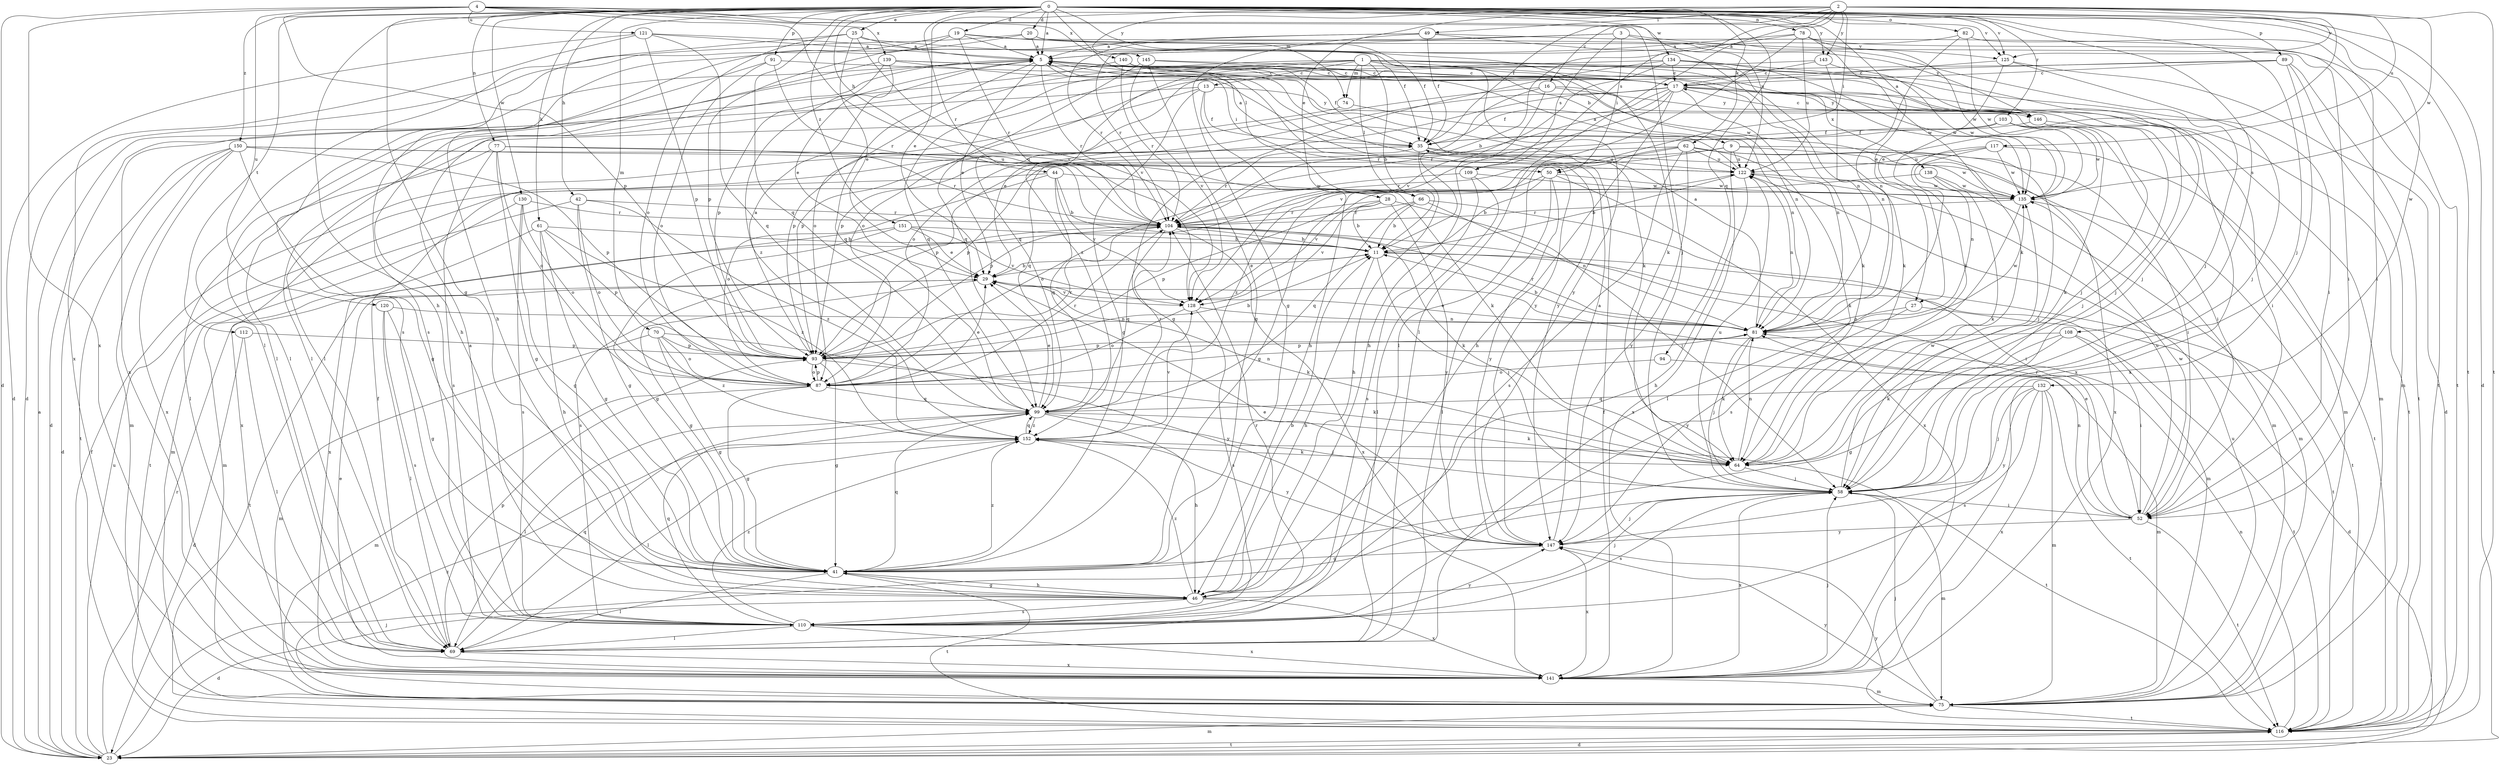 strict digraph  {
0;
1;
2;
3;
4;
5;
9;
11;
13;
16;
17;
19;
20;
23;
25;
27;
28;
29;
35;
41;
42;
44;
46;
49;
50;
52;
58;
61;
62;
64;
66;
69;
70;
74;
75;
77;
78;
81;
82;
87;
89;
91;
93;
94;
99;
103;
104;
108;
109;
110;
112;
116;
117;
120;
121;
122;
125;
128;
130;
132;
134;
135;
138;
139;
140;
141;
143;
145;
146;
147;
150;
151;
152;
0 -> 5  [label=a];
0 -> 19  [label=d];
0 -> 20  [label=d];
0 -> 23  [label=d];
0 -> 25  [label=e];
0 -> 27  [label=e];
0 -> 41  [label=g];
0 -> 42  [label=h];
0 -> 44  [label=h];
0 -> 46  [label=h];
0 -> 58  [label=j];
0 -> 61  [label=k];
0 -> 62  [label=k];
0 -> 66  [label=l];
0 -> 70  [label=m];
0 -> 74  [label=m];
0 -> 77  [label=n];
0 -> 78  [label=n];
0 -> 82  [label=o];
0 -> 89  [label=p];
0 -> 91  [label=p];
0 -> 94  [label=q];
0 -> 99  [label=q];
0 -> 103  [label=r];
0 -> 104  [label=r];
0 -> 108  [label=s];
0 -> 112  [label=t];
0 -> 116  [label=t];
0 -> 125  [label=v];
0 -> 130  [label=w];
0 -> 132  [label=w];
0 -> 134  [label=w];
0 -> 143  [label=y];
0 -> 150  [label=z];
0 -> 151  [label=z];
1 -> 9  [label=b];
1 -> 11  [label=b];
1 -> 13  [label=c];
1 -> 58  [label=j];
1 -> 64  [label=k];
1 -> 66  [label=l];
1 -> 74  [label=m];
1 -> 81  [label=n];
1 -> 87  [label=o];
1 -> 99  [label=q];
1 -> 135  [label=w];
1 -> 138  [label=x];
1 -> 152  [label=z];
2 -> 16  [label=c];
2 -> 27  [label=e];
2 -> 28  [label=e];
2 -> 29  [label=e];
2 -> 35  [label=f];
2 -> 49  [label=i];
2 -> 50  [label=i];
2 -> 69  [label=l];
2 -> 109  [label=s];
2 -> 116  [label=t];
2 -> 117  [label=u];
2 -> 125  [label=v];
2 -> 135  [label=w];
2 -> 143  [label=y];
2 -> 145  [label=y];
3 -> 50  [label=i];
3 -> 58  [label=j];
3 -> 93  [label=p];
3 -> 104  [label=r];
3 -> 109  [label=s];
3 -> 125  [label=v];
4 -> 23  [label=d];
4 -> 58  [label=j];
4 -> 93  [label=p];
4 -> 120  [label=u];
4 -> 121  [label=u];
4 -> 122  [label=u];
4 -> 125  [label=v];
4 -> 128  [label=v];
4 -> 139  [label=x];
4 -> 140  [label=x];
4 -> 141  [label=x];
5 -> 17  [label=c];
5 -> 29  [label=e];
5 -> 50  [label=i];
5 -> 64  [label=k];
5 -> 69  [label=l];
5 -> 93  [label=p];
5 -> 99  [label=q];
5 -> 104  [label=r];
9 -> 41  [label=g];
9 -> 58  [label=j];
9 -> 93  [label=p];
9 -> 122  [label=u];
9 -> 135  [label=w];
9 -> 141  [label=x];
11 -> 29  [label=e];
11 -> 46  [label=h];
11 -> 58  [label=j];
11 -> 75  [label=m];
11 -> 116  [label=t];
13 -> 23  [label=d];
13 -> 35  [label=f];
13 -> 41  [label=g];
13 -> 46  [label=h];
13 -> 93  [label=p];
13 -> 146  [label=y];
16 -> 29  [label=e];
16 -> 46  [label=h];
16 -> 58  [label=j];
16 -> 104  [label=r];
16 -> 146  [label=y];
17 -> 35  [label=f];
17 -> 46  [label=h];
17 -> 52  [label=i];
17 -> 58  [label=j];
17 -> 75  [label=m];
17 -> 81  [label=n];
17 -> 87  [label=o];
17 -> 93  [label=p];
17 -> 104  [label=r];
17 -> 116  [label=t];
17 -> 128  [label=v];
17 -> 146  [label=y];
19 -> 5  [label=a];
19 -> 35  [label=f];
19 -> 46  [label=h];
19 -> 104  [label=r];
19 -> 110  [label=s];
19 -> 146  [label=y];
20 -> 5  [label=a];
20 -> 23  [label=d];
20 -> 35  [label=f];
20 -> 52  [label=i];
20 -> 110  [label=s];
23 -> 5  [label=a];
23 -> 35  [label=f];
23 -> 58  [label=j];
23 -> 75  [label=m];
23 -> 104  [label=r];
23 -> 116  [label=t];
23 -> 122  [label=u];
25 -> 5  [label=a];
25 -> 29  [label=e];
25 -> 64  [label=k];
25 -> 69  [label=l];
25 -> 87  [label=o];
25 -> 128  [label=v];
27 -> 23  [label=d];
27 -> 81  [label=n];
27 -> 147  [label=y];
28 -> 11  [label=b];
28 -> 58  [label=j];
28 -> 93  [label=p];
28 -> 104  [label=r];
28 -> 128  [label=v];
28 -> 147  [label=y];
29 -> 11  [label=b];
29 -> 41  [label=g];
29 -> 64  [label=k];
29 -> 116  [label=t];
29 -> 128  [label=v];
35 -> 5  [label=a];
35 -> 46  [label=h];
35 -> 75  [label=m];
35 -> 104  [label=r];
35 -> 122  [label=u];
41 -> 46  [label=h];
41 -> 69  [label=l];
41 -> 99  [label=q];
41 -> 116  [label=t];
41 -> 152  [label=z];
42 -> 41  [label=g];
42 -> 87  [label=o];
42 -> 104  [label=r];
42 -> 116  [label=t];
42 -> 152  [label=z];
44 -> 11  [label=b];
44 -> 87  [label=o];
44 -> 99  [label=q];
44 -> 128  [label=v];
44 -> 135  [label=w];
44 -> 141  [label=x];
46 -> 11  [label=b];
46 -> 23  [label=d];
46 -> 41  [label=g];
46 -> 58  [label=j];
46 -> 110  [label=s];
46 -> 141  [label=x];
46 -> 152  [label=z];
49 -> 5  [label=a];
49 -> 35  [label=f];
49 -> 41  [label=g];
49 -> 81  [label=n];
49 -> 104  [label=r];
49 -> 116  [label=t];
50 -> 11  [label=b];
50 -> 69  [label=l];
50 -> 93  [label=p];
50 -> 135  [label=w];
50 -> 141  [label=x];
50 -> 147  [label=y];
52 -> 29  [label=e];
52 -> 81  [label=n];
52 -> 104  [label=r];
52 -> 116  [label=t];
52 -> 122  [label=u];
52 -> 135  [label=w];
52 -> 147  [label=y];
58 -> 52  [label=i];
58 -> 75  [label=m];
58 -> 110  [label=s];
58 -> 122  [label=u];
58 -> 135  [label=w];
58 -> 141  [label=x];
61 -> 11  [label=b];
61 -> 41  [label=g];
61 -> 46  [label=h];
61 -> 75  [label=m];
61 -> 93  [label=p];
61 -> 152  [label=z];
62 -> 52  [label=i];
62 -> 64  [label=k];
62 -> 93  [label=p];
62 -> 104  [label=r];
62 -> 110  [label=s];
62 -> 122  [label=u];
62 -> 141  [label=x];
62 -> 147  [label=y];
62 -> 152  [label=z];
64 -> 58  [label=j];
64 -> 81  [label=n];
66 -> 11  [label=b];
66 -> 52  [label=i];
66 -> 81  [label=n];
66 -> 99  [label=q];
66 -> 104  [label=r];
69 -> 35  [label=f];
69 -> 93  [label=p];
69 -> 99  [label=q];
69 -> 141  [label=x];
70 -> 41  [label=g];
70 -> 75  [label=m];
70 -> 87  [label=o];
70 -> 93  [label=p];
70 -> 147  [label=y];
70 -> 152  [label=z];
74 -> 81  [label=n];
74 -> 93  [label=p];
75 -> 58  [label=j];
75 -> 116  [label=t];
75 -> 122  [label=u];
75 -> 147  [label=y];
75 -> 152  [label=z];
77 -> 41  [label=g];
77 -> 69  [label=l];
77 -> 87  [label=o];
77 -> 104  [label=r];
77 -> 110  [label=s];
77 -> 122  [label=u];
78 -> 5  [label=a];
78 -> 11  [label=b];
78 -> 64  [label=k];
78 -> 69  [label=l];
78 -> 116  [label=t];
78 -> 122  [label=u];
78 -> 135  [label=w];
81 -> 5  [label=a];
81 -> 11  [label=b];
81 -> 29  [label=e];
81 -> 58  [label=j];
81 -> 64  [label=k];
81 -> 93  [label=p];
81 -> 104  [label=r];
81 -> 135  [label=w];
82 -> 5  [label=a];
82 -> 52  [label=i];
82 -> 81  [label=n];
82 -> 135  [label=w];
87 -> 29  [label=e];
87 -> 41  [label=g];
87 -> 75  [label=m];
87 -> 81  [label=n];
87 -> 93  [label=p];
87 -> 99  [label=q];
87 -> 104  [label=r];
89 -> 17  [label=c];
89 -> 69  [label=l];
89 -> 75  [label=m];
89 -> 87  [label=o];
89 -> 116  [label=t];
89 -> 141  [label=x];
91 -> 17  [label=c];
91 -> 69  [label=l];
91 -> 87  [label=o];
91 -> 104  [label=r];
93 -> 5  [label=a];
93 -> 11  [label=b];
93 -> 41  [label=g];
93 -> 64  [label=k];
93 -> 87  [label=o];
93 -> 104  [label=r];
94 -> 75  [label=m];
94 -> 87  [label=o];
99 -> 29  [label=e];
99 -> 46  [label=h];
99 -> 58  [label=j];
99 -> 64  [label=k];
99 -> 69  [label=l];
99 -> 104  [label=r];
99 -> 152  [label=z];
103 -> 35  [label=f];
103 -> 52  [label=i];
103 -> 64  [label=k];
103 -> 99  [label=q];
103 -> 135  [label=w];
104 -> 11  [label=b];
104 -> 64  [label=k];
104 -> 99  [label=q];
104 -> 110  [label=s];
104 -> 141  [label=x];
108 -> 41  [label=g];
108 -> 52  [label=i];
108 -> 64  [label=k];
108 -> 93  [label=p];
108 -> 116  [label=t];
109 -> 69  [label=l];
109 -> 87  [label=o];
109 -> 110  [label=s];
109 -> 135  [label=w];
110 -> 5  [label=a];
110 -> 69  [label=l];
110 -> 99  [label=q];
110 -> 104  [label=r];
110 -> 141  [label=x];
110 -> 147  [label=y];
110 -> 152  [label=z];
112 -> 23  [label=d];
112 -> 69  [label=l];
112 -> 93  [label=p];
116 -> 23  [label=d];
116 -> 81  [label=n];
116 -> 147  [label=y];
117 -> 69  [label=l];
117 -> 81  [label=n];
117 -> 116  [label=t];
117 -> 122  [label=u];
117 -> 135  [label=w];
120 -> 41  [label=g];
120 -> 69  [label=l];
120 -> 81  [label=n];
120 -> 110  [label=s];
121 -> 5  [label=a];
121 -> 23  [label=d];
121 -> 93  [label=p];
121 -> 99  [label=q];
121 -> 141  [label=x];
121 -> 147  [label=y];
122 -> 5  [label=a];
122 -> 11  [label=b];
122 -> 46  [label=h];
122 -> 81  [label=n];
122 -> 135  [label=w];
125 -> 17  [label=c];
125 -> 23  [label=d];
125 -> 58  [label=j];
125 -> 64  [label=k];
128 -> 81  [label=n];
128 -> 87  [label=o];
128 -> 110  [label=s];
130 -> 41  [label=g];
130 -> 75  [label=m];
130 -> 87  [label=o];
130 -> 104  [label=r];
130 -> 110  [label=s];
132 -> 58  [label=j];
132 -> 75  [label=m];
132 -> 99  [label=q];
132 -> 110  [label=s];
132 -> 116  [label=t];
132 -> 141  [label=x];
132 -> 147  [label=y];
134 -> 17  [label=c];
134 -> 41  [label=g];
134 -> 64  [label=k];
134 -> 69  [label=l];
134 -> 128  [label=v];
134 -> 135  [label=w];
134 -> 141  [label=x];
135 -> 104  [label=r];
135 -> 110  [label=s];
135 -> 116  [label=t];
138 -> 64  [label=k];
138 -> 75  [label=m];
138 -> 128  [label=v];
138 -> 135  [label=w];
139 -> 17  [label=c];
139 -> 29  [label=e];
139 -> 46  [label=h];
139 -> 135  [label=w];
139 -> 147  [label=y];
139 -> 152  [label=z];
140 -> 17  [label=c];
140 -> 35  [label=f];
140 -> 104  [label=r];
140 -> 141  [label=x];
140 -> 147  [label=y];
141 -> 29  [label=e];
141 -> 35  [label=f];
141 -> 58  [label=j];
141 -> 75  [label=m];
143 -> 17  [label=c];
143 -> 81  [label=n];
143 -> 99  [label=q];
143 -> 135  [label=w];
145 -> 17  [label=c];
145 -> 41  [label=g];
145 -> 52  [label=i];
145 -> 99  [label=q];
145 -> 128  [label=v];
146 -> 5  [label=a];
146 -> 17  [label=c];
146 -> 35  [label=f];
146 -> 58  [label=j];
146 -> 75  [label=m];
147 -> 5  [label=a];
147 -> 29  [label=e];
147 -> 41  [label=g];
147 -> 58  [label=j];
147 -> 141  [label=x];
150 -> 23  [label=d];
150 -> 41  [label=g];
150 -> 64  [label=k];
150 -> 75  [label=m];
150 -> 93  [label=p];
150 -> 116  [label=t];
150 -> 122  [label=u];
150 -> 141  [label=x];
151 -> 11  [label=b];
151 -> 29  [label=e];
151 -> 41  [label=g];
151 -> 128  [label=v];
151 -> 141  [label=x];
152 -> 64  [label=k];
152 -> 69  [label=l];
152 -> 99  [label=q];
152 -> 116  [label=t];
152 -> 128  [label=v];
152 -> 147  [label=y];
}
